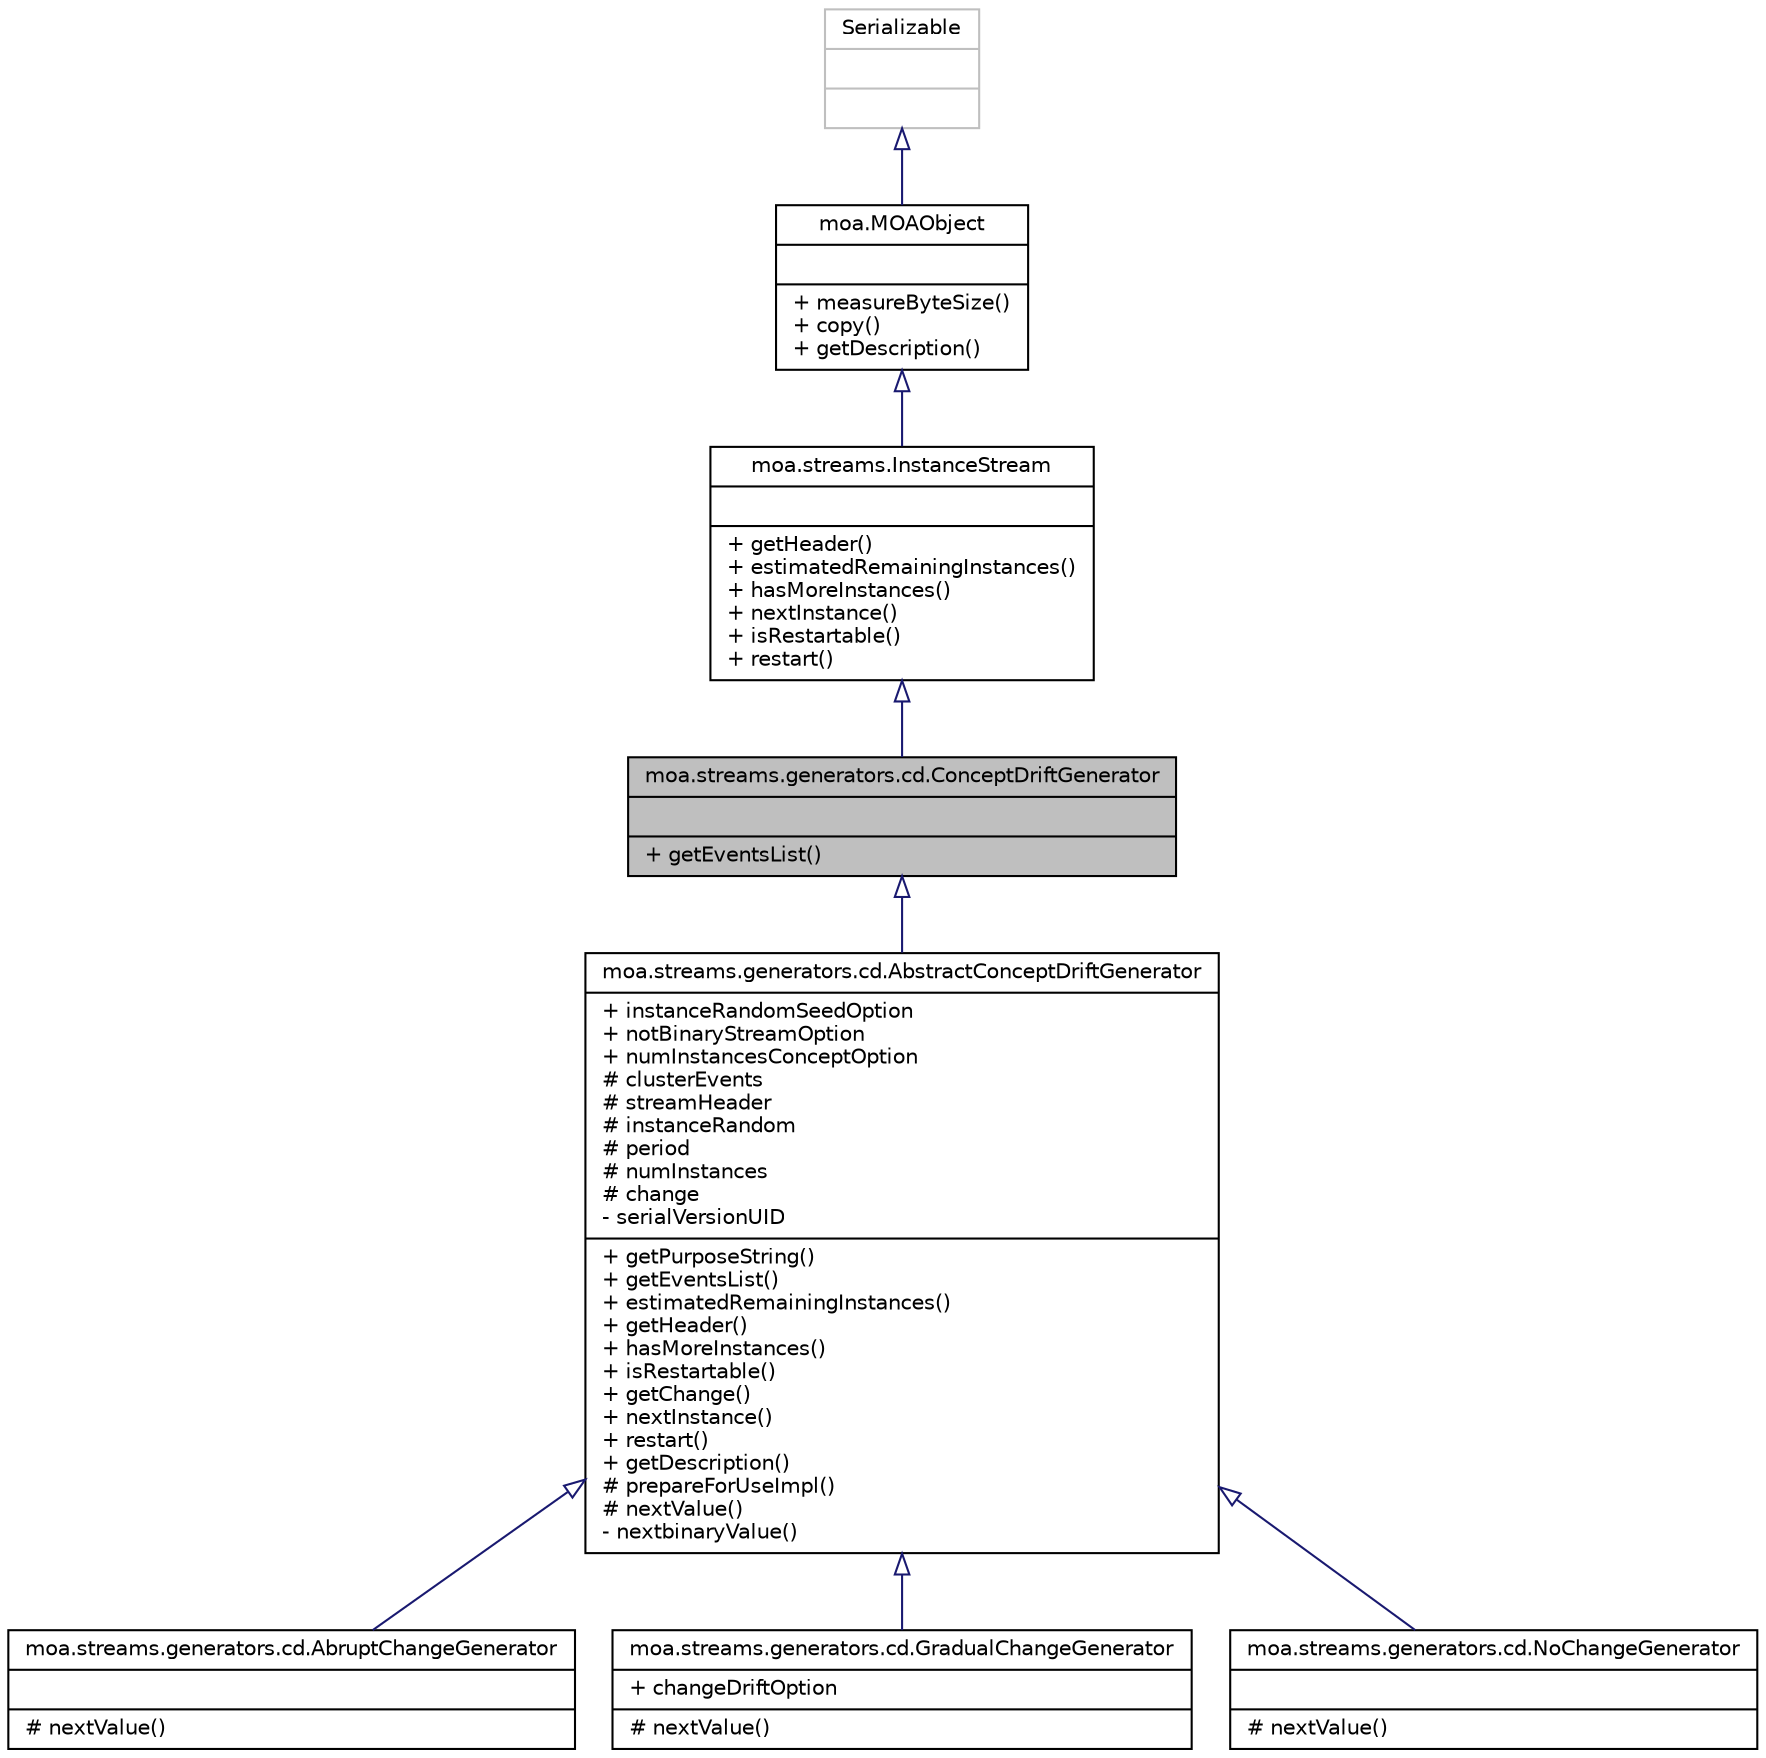 digraph G
{
  edge [fontname="Helvetica",fontsize="10",labelfontname="Helvetica",labelfontsize="10"];
  node [fontname="Helvetica",fontsize="10",shape=record];
  Node1 [label="{moa.streams.generators.cd.ConceptDriftGenerator\n||+ getEventsList()\l}",height=0.2,width=0.4,color="black", fillcolor="grey75", style="filled" fontcolor="black"];
  Node2 -> Node1 [dir=back,color="midnightblue",fontsize="10",style="solid",arrowtail="empty",fontname="Helvetica"];
  Node2 [label="{moa.streams.InstanceStream\n||+ getHeader()\l+ estimatedRemainingInstances()\l+ hasMoreInstances()\l+ nextInstance()\l+ isRestartable()\l+ restart()\l}",height=0.2,width=0.4,color="black", fillcolor="white", style="filled",URL="$interfacemoa_1_1streams_1_1InstanceStream.html",tooltip="Interface representing a data stream of instances."];
  Node3 -> Node2 [dir=back,color="midnightblue",fontsize="10",style="solid",arrowtail="empty",fontname="Helvetica"];
  Node3 [label="{moa.MOAObject\n||+ measureByteSize()\l+ copy()\l+ getDescription()\l}",height=0.2,width=0.4,color="black", fillcolor="white", style="filled",URL="$interfacemoa_1_1MOAObject.html",tooltip="Interface implemented by classes in MOA, so that all are serializable, can produce..."];
  Node4 -> Node3 [dir=back,color="midnightblue",fontsize="10",style="solid",arrowtail="empty",fontname="Helvetica"];
  Node4 [label="{Serializable\n||}",height=0.2,width=0.4,color="grey75", fillcolor="white", style="filled"];
  Node1 -> Node5 [dir=back,color="midnightblue",fontsize="10",style="solid",arrowtail="empty",fontname="Helvetica"];
  Node5 [label="{moa.streams.generators.cd.AbstractConceptDriftGenerator\n|+ instanceRandomSeedOption\l+ notBinaryStreamOption\l+ numInstancesConceptOption\l# clusterEvents\l# streamHeader\l# instanceRandom\l# period\l# numInstances\l# change\l- serialVersionUID\l|+ getPurposeString()\l+ getEventsList()\l+ estimatedRemainingInstances()\l+ getHeader()\l+ hasMoreInstances()\l+ isRestartable()\l+ getChange()\l+ nextInstance()\l+ restart()\l+ getDescription()\l# prepareForUseImpl()\l# nextValue()\l- nextbinaryValue()\l}",height=0.2,width=0.4,color="black", fillcolor="white", style="filled",URL="$classmoa_1_1streams_1_1generators_1_1cd_1_1AbstractConceptDriftGenerator.html"];
  Node5 -> Node6 [dir=back,color="midnightblue",fontsize="10",style="solid",arrowtail="empty",fontname="Helvetica"];
  Node6 [label="{moa.streams.generators.cd.AbruptChangeGenerator\n||# nextValue()\l}",height=0.2,width=0.4,color="black", fillcolor="white", style="filled",URL="$classmoa_1_1streams_1_1generators_1_1cd_1_1AbruptChangeGenerator.html"];
  Node5 -> Node7 [dir=back,color="midnightblue",fontsize="10",style="solid",arrowtail="empty",fontname="Helvetica"];
  Node7 [label="{moa.streams.generators.cd.GradualChangeGenerator\n|+ changeDriftOption\l|# nextValue()\l}",height=0.2,width=0.4,color="black", fillcolor="white", style="filled",URL="$classmoa_1_1streams_1_1generators_1_1cd_1_1GradualChangeGenerator.html"];
  Node5 -> Node8 [dir=back,color="midnightblue",fontsize="10",style="solid",arrowtail="empty",fontname="Helvetica"];
  Node8 [label="{moa.streams.generators.cd.NoChangeGenerator\n||# nextValue()\l}",height=0.2,width=0.4,color="black", fillcolor="white", style="filled",URL="$classmoa_1_1streams_1_1generators_1_1cd_1_1NoChangeGenerator.html"];
}
